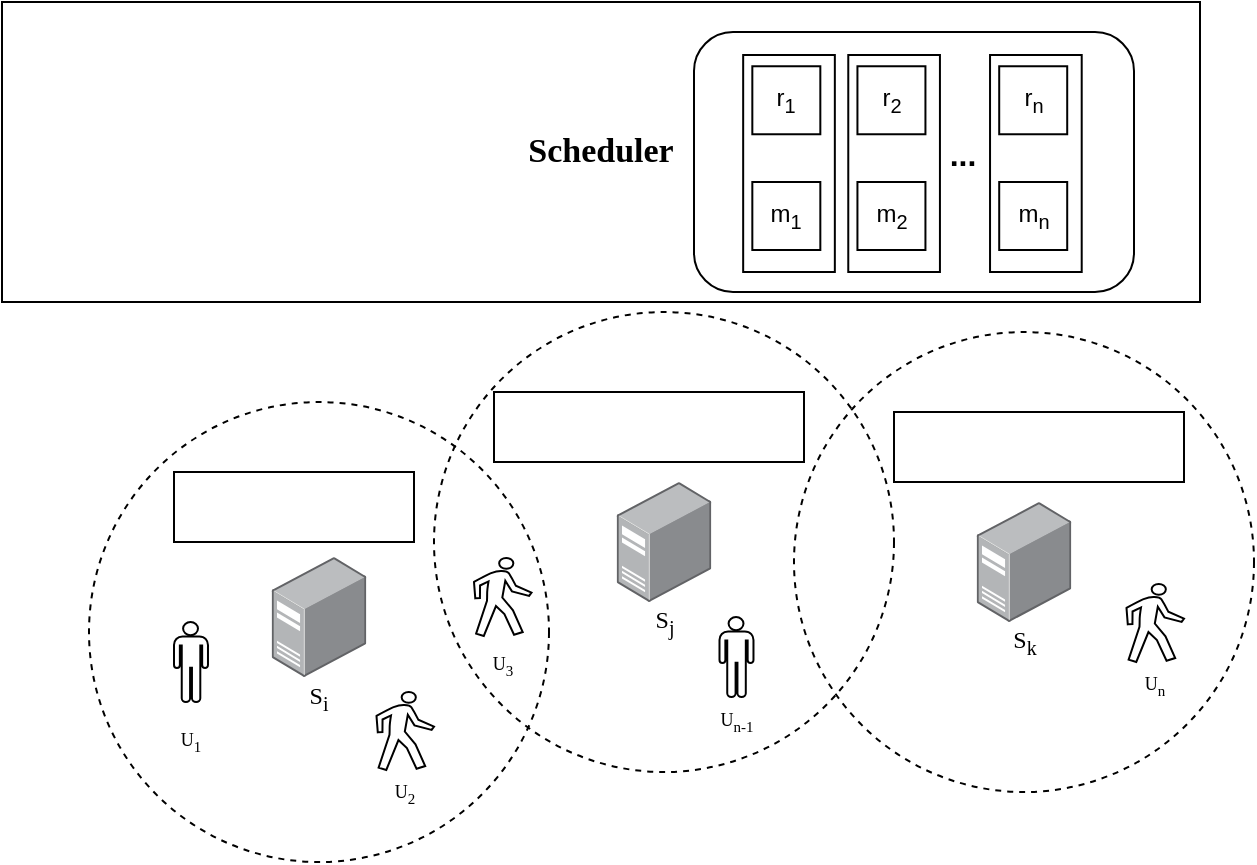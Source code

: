 <mxfile version="24.3.1" type="github">
  <diagram name="第 1 页" id="PMoVGaUA7Uy-ihZJWEPC">
    <mxGraphModel dx="1661" dy="659" grid="1" gridSize="10" guides="1" tooltips="1" connect="1" arrows="1" fold="1" page="1" pageScale="1" pageWidth="827" pageHeight="1169" math="0" shadow="0">
      <root>
        <mxCell id="0" />
        <mxCell id="1" parent="0" />
        <mxCell id="Rfd3X92rq1UrhuwKcy-7-62" value="" style="ellipse;whiteSpace=wrap;html=1;aspect=fixed;dashed=1;fillColor=none;" vertex="1" parent="1">
          <mxGeometry x="510" y="210" width="230" height="230" as="geometry" />
        </mxCell>
        <mxCell id="Rfd3X92rq1UrhuwKcy-7-61" value="" style="ellipse;whiteSpace=wrap;html=1;aspect=fixed;dashed=1;fillColor=none;" vertex="1" parent="1">
          <mxGeometry x="330" y="200" width="230" height="230" as="geometry" />
        </mxCell>
        <mxCell id="Rfd3X92rq1UrhuwKcy-7-60" value="" style="ellipse;whiteSpace=wrap;html=1;aspect=fixed;dashed=1;fillColor=none;" vertex="1" parent="1">
          <mxGeometry x="157.5" y="245" width="230" height="230" as="geometry" />
        </mxCell>
        <mxCell id="Rfd3X92rq1UrhuwKcy-7-2" value="&lt;font size=&quot;1&quot; face=&quot;Times New Roman&quot; style=&quot;&quot;&gt;&lt;b style=&quot;font-size: 17px;&quot;&gt;Scheduler&lt;/b&gt;&lt;/font&gt;" style="rounded=0;whiteSpace=wrap;html=1;movable=0;resizable=0;rotatable=0;deletable=0;editable=0;locked=1;connectable=0;" vertex="1" parent="1">
          <mxGeometry x="114" y="45" width="599" height="150" as="geometry" />
        </mxCell>
        <mxCell id="Rfd3X92rq1UrhuwKcy-7-3" value="" style="image;points=[];aspect=fixed;html=1;align=center;shadow=0;dashed=0;image=img/lib/allied_telesis/computer_and_terminals/Server_Desktop.svg;" vertex="1" parent="1">
          <mxGeometry x="421.33" y="285" width="47.33" height="60" as="geometry" />
        </mxCell>
        <mxCell id="Rfd3X92rq1UrhuwKcy-7-4" value="" style="image;points=[];aspect=fixed;html=1;align=center;shadow=0;dashed=0;image=img/lib/allied_telesis/computer_and_terminals/Server_Desktop.svg;" vertex="1" parent="1">
          <mxGeometry x="601.33" y="295" width="47.33" height="60" as="geometry" />
        </mxCell>
        <mxCell id="Rfd3X92rq1UrhuwKcy-7-6" value="" style="image;points=[];aspect=fixed;html=1;align=center;shadow=0;dashed=0;image=img/lib/allied_telesis/computer_and_terminals/Server_Desktop.svg;" vertex="1" parent="1">
          <mxGeometry x="248.83" y="322.5" width="47.33" height="60" as="geometry" />
        </mxCell>
        <mxCell id="Rfd3X92rq1UrhuwKcy-7-63" value="&lt;font face=&quot;Times New Roman&quot;&gt;S&lt;sub&gt;i&lt;/sub&gt;&lt;/font&gt;" style="text;strokeColor=none;align=center;fillColor=none;html=1;verticalAlign=middle;whiteSpace=wrap;rounded=0;" vertex="1" parent="1">
          <mxGeometry x="251.25" y="382.5" width="42.5" height="20" as="geometry" />
        </mxCell>
        <mxCell id="Rfd3X92rq1UrhuwKcy-7-64" value="&lt;font face=&quot;Times New Roman&quot;&gt;S&lt;sub&gt;j&lt;/sub&gt;&lt;/font&gt;" style="text;strokeColor=none;align=center;fillColor=none;html=1;verticalAlign=middle;whiteSpace=wrap;rounded=0;" vertex="1" parent="1">
          <mxGeometry x="423.75" y="345" width="42.5" height="20" as="geometry" />
        </mxCell>
        <mxCell id="Rfd3X92rq1UrhuwKcy-7-65" value="&lt;font face=&quot;Times New Roman&quot;&gt;S&lt;sub&gt;k&lt;/sub&gt;&lt;/font&gt;" style="text;strokeColor=none;align=center;fillColor=none;html=1;verticalAlign=middle;whiteSpace=wrap;rounded=0;" vertex="1" parent="1">
          <mxGeometry x="603.75" y="355" width="42.5" height="20" as="geometry" />
        </mxCell>
        <mxCell id="Rfd3X92rq1UrhuwKcy-7-81" value="" style="rounded=0;whiteSpace=wrap;html=1;" vertex="1" parent="1">
          <mxGeometry x="200" y="280" width="120" height="35" as="geometry" />
        </mxCell>
        <mxCell id="Rfd3X92rq1UrhuwKcy-7-85" value="" style="rounded=0;whiteSpace=wrap;html=1;" vertex="1" parent="1">
          <mxGeometry x="360" y="240" width="155" height="35" as="geometry" />
        </mxCell>
        <mxCell id="Rfd3X92rq1UrhuwKcy-7-91" value="" style="rounded=0;whiteSpace=wrap;html=1;" vertex="1" parent="1">
          <mxGeometry x="560" y="250" width="145" height="35" as="geometry" />
        </mxCell>
        <mxCell id="Rfd3X92rq1UrhuwKcy-7-279" value="" style="rounded=0;whiteSpace=wrap;html=1;" vertex="1" parent="1">
          <mxGeometry x="608.022" y="71.5" width="45.833" height="108.5" as="geometry" />
        </mxCell>
        <mxCell id="Rfd3X92rq1UrhuwKcy-7-278" value="" style="rounded=0;whiteSpace=wrap;html=1;" vertex="1" parent="1">
          <mxGeometry x="537.136" y="71.5" width="45.833" height="108.5" as="geometry" />
        </mxCell>
        <mxCell id="Rfd3X92rq1UrhuwKcy-7-30" value="" style="rounded=1;whiteSpace=wrap;html=1;fillColor=none;movable=1;resizable=1;rotatable=1;deletable=1;editable=1;locked=0;connectable=1;" vertex="1" parent="1">
          <mxGeometry x="460" y="60" width="220" height="130" as="geometry" />
        </mxCell>
        <mxCell id="Rfd3X92rq1UrhuwKcy-7-277" value="" style="rounded=0;whiteSpace=wrap;html=1;" vertex="1" parent="1">
          <mxGeometry x="484.583" y="71.5" width="45.833" height="108.5" as="geometry" />
        </mxCell>
        <mxCell id="Rfd3X92rq1UrhuwKcy-7-32" value="r&lt;sub&gt;1&lt;/sub&gt;" style="whiteSpace=wrap;html=1;aspect=fixed;fillColor=none;strokeColor=#000000;" vertex="1" parent="1">
          <mxGeometry x="489.167" y="77.13" width="34.0" height="34.0" as="geometry" />
        </mxCell>
        <mxCell id="Rfd3X92rq1UrhuwKcy-7-33" value="r&lt;sub&gt;2&lt;/sub&gt;" style="whiteSpace=wrap;html=1;aspect=fixed;" vertex="1" parent="1">
          <mxGeometry x="541.719" y="77.13" width="34.0" height="34.0" as="geometry" />
        </mxCell>
        <mxCell id="Rfd3X92rq1UrhuwKcy-7-34" value="r&lt;sub&gt;n&lt;/sub&gt;" style="whiteSpace=wrap;html=1;aspect=fixed;" vertex="1" parent="1">
          <mxGeometry x="612.605" y="77.13" width="34.0" height="34.0" as="geometry" />
        </mxCell>
        <mxCell id="Rfd3X92rq1UrhuwKcy-7-35" value="&lt;b&gt;&lt;font style=&quot;font-size: 16px;&quot;&gt;...&lt;/font&gt;&lt;/b&gt;" style="text;strokeColor=none;align=center;fillColor=none;html=1;verticalAlign=middle;whiteSpace=wrap;rounded=0;" vertex="1" parent="1">
          <mxGeometry x="575.938" y="106.255" width="36.667" height="28.75" as="geometry" />
        </mxCell>
        <mxCell id="Rfd3X92rq1UrhuwKcy-7-273" value="m&lt;sub&gt;1&lt;/sub&gt;" style="whiteSpace=wrap;html=1;aspect=fixed;fillColor=none;strokeColor=#000000;" vertex="1" parent="1">
          <mxGeometry x="489.167" y="135" width="34" height="34" as="geometry" />
        </mxCell>
        <mxCell id="Rfd3X92rq1UrhuwKcy-7-274" value="m&lt;sub&gt;2&lt;/sub&gt;" style="whiteSpace=wrap;html=1;aspect=fixed;" vertex="1" parent="1">
          <mxGeometry x="541.719" y="135" width="34" height="34" as="geometry" />
        </mxCell>
        <mxCell id="Rfd3X92rq1UrhuwKcy-7-275" value="m&lt;sub&gt;n&lt;/sub&gt;" style="whiteSpace=wrap;html=1;aspect=fixed;" vertex="1" parent="1">
          <mxGeometry x="612.605" y="135" width="34" height="34" as="geometry" />
        </mxCell>
        <mxCell id="Rfd3X92rq1UrhuwKcy-7-280" value="" style="shape=mxgraph.signs.people.man_1;html=1;pointerEvents=1;fillColor=none;strokeColor=default;verticalLabelPosition=bottom;verticalAlign=top;align=center;sketch=0;" vertex="1" parent="1">
          <mxGeometry x="200" y="355" width="17" height="40" as="geometry" />
        </mxCell>
        <mxCell id="Rfd3X92rq1UrhuwKcy-7-281" value="" style="shape=mxgraph.signs.people.man_1;html=1;pointerEvents=1;fillColor=none;strokeColor=default;verticalLabelPosition=bottom;verticalAlign=top;align=center;sketch=0;" vertex="1" parent="1">
          <mxGeometry x="472.75" y="352.5" width="17" height="40" as="geometry" />
        </mxCell>
        <mxCell id="Rfd3X92rq1UrhuwKcy-7-283" value="" style="shape=mxgraph.signs.people.walking;html=1;pointerEvents=1;fillColor=none;strokeColor=default;verticalLabelPosition=bottom;verticalAlign=top;align=center;sketch=0;" vertex="1" parent="1">
          <mxGeometry x="301.25" y="390" width="28.75" height="39" as="geometry" />
        </mxCell>
        <mxCell id="Rfd3X92rq1UrhuwKcy-7-284" value="" style="shape=mxgraph.signs.people.walking;html=1;pointerEvents=1;fillColor=none;strokeColor=default;verticalLabelPosition=bottom;verticalAlign=top;align=center;sketch=0;" vertex="1" parent="1">
          <mxGeometry x="676.25" y="336" width="28.75" height="39" as="geometry" />
        </mxCell>
        <mxCell id="Rfd3X92rq1UrhuwKcy-7-285" value="" style="shape=mxgraph.signs.people.walking;html=1;pointerEvents=1;fillColor=none;strokeColor=default;verticalLabelPosition=bottom;verticalAlign=top;align=center;sketch=0;" vertex="1" parent="1">
          <mxGeometry x="350" y="323" width="28.75" height="39" as="geometry" />
        </mxCell>
        <mxCell id="Rfd3X92rq1UrhuwKcy-7-286" value="&lt;font style=&quot;font-size: 9px;&quot; face=&quot;Times New Roman&quot;&gt;U&lt;sub&gt;1&lt;/sub&gt;&lt;/font&gt;" style="text;strokeColor=none;align=center;fillColor=none;html=1;verticalAlign=middle;whiteSpace=wrap;rounded=0;" vertex="1" parent="1">
          <mxGeometry x="187.25" y="402.5" width="42.5" height="20" as="geometry" />
        </mxCell>
        <mxCell id="Rfd3X92rq1UrhuwKcy-7-287" value="&lt;font style=&quot;font-size: 9px;&quot; face=&quot;Times New Roman&quot;&gt;U&lt;sub&gt;3&lt;/sub&gt;&lt;/font&gt;" style="text;strokeColor=none;align=center;fillColor=none;html=1;verticalAlign=middle;whiteSpace=wrap;rounded=0;" vertex="1" parent="1">
          <mxGeometry x="343.13" y="365" width="42.5" height="20" as="geometry" />
        </mxCell>
        <mxCell id="Rfd3X92rq1UrhuwKcy-7-288" value="&lt;font style=&quot;font-size: 9px;&quot; face=&quot;Times New Roman&quot;&gt;U&lt;sub&gt;2&lt;/sub&gt;&lt;/font&gt;" style="text;strokeColor=none;align=center;fillColor=none;html=1;verticalAlign=middle;whiteSpace=wrap;rounded=0;" vertex="1" parent="1">
          <mxGeometry x="293.75" y="429" width="42.5" height="20" as="geometry" />
        </mxCell>
        <mxCell id="Rfd3X92rq1UrhuwKcy-7-289" value="&lt;font style=&quot;font-size: 9px;&quot; face=&quot;Times New Roman&quot;&gt;U&lt;sub&gt;n-1&lt;/sub&gt;&lt;/font&gt;" style="text;strokeColor=none;align=center;fillColor=none;html=1;verticalAlign=middle;whiteSpace=wrap;rounded=0;" vertex="1" parent="1">
          <mxGeometry x="460.0" y="392.5" width="42.5" height="20" as="geometry" />
        </mxCell>
        <mxCell id="Rfd3X92rq1UrhuwKcy-7-290" value="&lt;font style=&quot;font-size: 9px;&quot; face=&quot;Times New Roman&quot;&gt;U&lt;sub&gt;n&lt;/sub&gt;&lt;/font&gt;" style="text;strokeColor=none;align=center;fillColor=none;html=1;verticalAlign=middle;whiteSpace=wrap;rounded=0;" vertex="1" parent="1">
          <mxGeometry x="669.38" y="375" width="42.5" height="20" as="geometry" />
        </mxCell>
      </root>
    </mxGraphModel>
  </diagram>
</mxfile>
